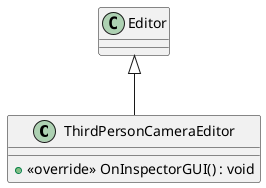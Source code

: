@startuml
class ThirdPersonCameraEditor {
    + <<override>> OnInspectorGUI() : void
}
Editor <|-- ThirdPersonCameraEditor
@enduml
